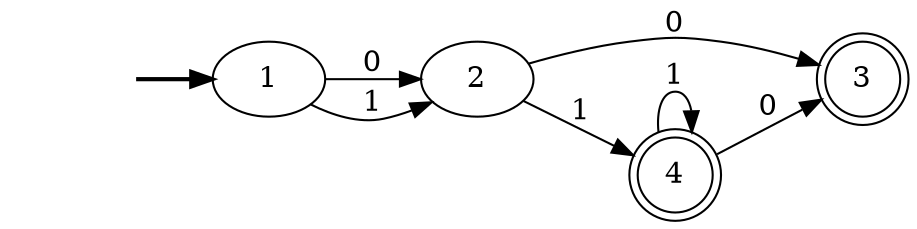 digraph "AFD_DIRECT#11PreLabB" {
	graph [rankdir=LR]
	fake [style=invisible]
	fake -> 1 [style=bold]
	1 [root=true]
	2
	1 -> 2 [label=0]
	1 -> 2 [label=1]
	2
	3 [shape=doublecircle]
	2 -> 3 [label=0]
	4 [shape=doublecircle]
	2 -> 4 [label=1]
	3 [shape=doublecircle]
	4 [shape=doublecircle]
	4 -> 3 [label=0]
	4 -> 4 [label=1]
}
